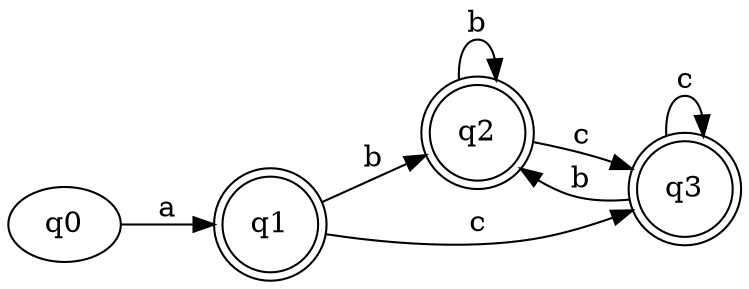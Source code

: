digraph 3 {
    rankdir = LR
    q1, q2, q3[shape=doublecircle]
    q0 -> q1[label="a"]

    q1 -> q3[label="c"]

    q1 -> q2[label="b"]

    q2 -> q2[label="b"]
    q3 -> q3[label="c"]

    q2 -> q3[label="c"]
    q3 -> q2[label="b"]
}
